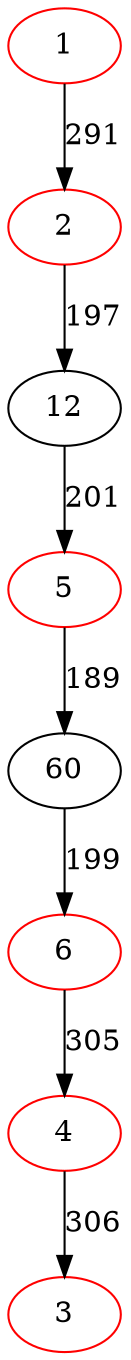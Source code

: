 digraph {
1[color=red]
2[color=red]
12[color=black]
5[color=red]
60[color=black]
6[color=red]
4[color=red]
3[color=red]
4->3[label=306]
6->4[label=305]
60->6[label=199]
5->60[label=189]
12->5[label=201]
2->12[label=197]
1->2[label=291]
}